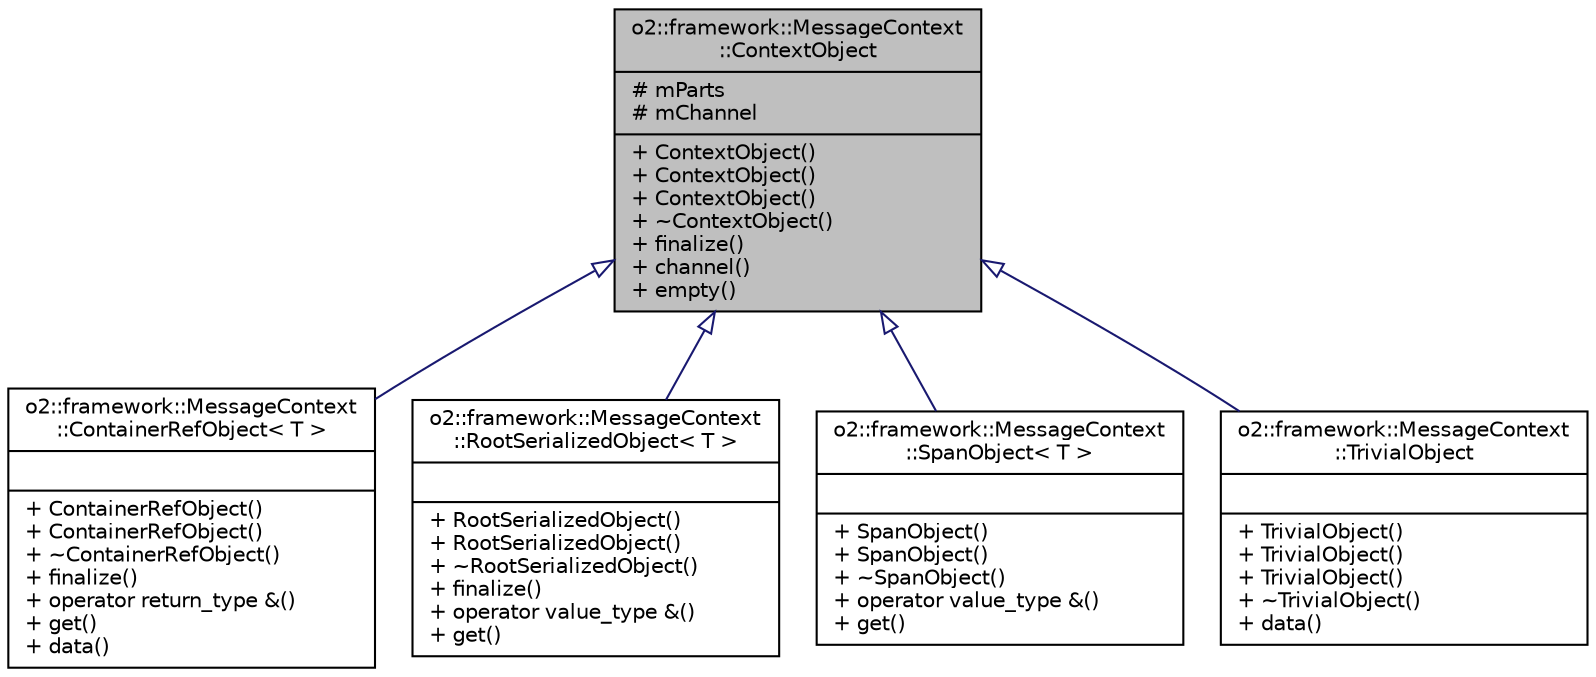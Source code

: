 digraph "o2::framework::MessageContext::ContextObject"
{
 // INTERACTIVE_SVG=YES
  bgcolor="transparent";
  edge [fontname="Helvetica",fontsize="10",labelfontname="Helvetica",labelfontsize="10"];
  node [fontname="Helvetica",fontsize="10",shape=record];
  Node1 [label="{o2::framework::MessageContext\l::ContextObject\n|# mParts\l# mChannel\l|+ ContextObject()\l+ ContextObject()\l+ ContextObject()\l+ ~ContextObject()\l+ finalize()\l+ channel()\l+ empty()\l}",height=0.2,width=0.4,color="black", fillcolor="grey75", style="filled", fontcolor="black"];
  Node1 -> Node2 [dir="back",color="midnightblue",fontsize="10",style="solid",arrowtail="onormal",fontname="Helvetica"];
  Node2 [label="{o2::framework::MessageContext\l::ContainerRefObject\< T \>\n||+ ContainerRefObject()\l+ ContainerRefObject()\l+ ~ContainerRefObject()\l+ finalize()\l+ operator return_type &()\l+ get()\l+ data()\l}",height=0.2,width=0.4,color="black",URL="$db/d7e/classo2_1_1framework_1_1MessageContext_1_1ContainerRefObject.html"];
  Node1 -> Node3 [dir="back",color="midnightblue",fontsize="10",style="solid",arrowtail="onormal",fontname="Helvetica"];
  Node3 [label="{o2::framework::MessageContext\l::RootSerializedObject\< T \>\n||+ RootSerializedObject()\l+ RootSerializedObject()\l+ ~RootSerializedObject()\l+ finalize()\l+ operator value_type &()\l+ get()\l}",height=0.2,width=0.4,color="black",URL="$d4/db0/classo2_1_1framework_1_1MessageContext_1_1RootSerializedObject.html"];
  Node1 -> Node4 [dir="back",color="midnightblue",fontsize="10",style="solid",arrowtail="onormal",fontname="Helvetica"];
  Node4 [label="{o2::framework::MessageContext\l::SpanObject\< T \>\n||+ SpanObject()\l+ SpanObject()\l+ ~SpanObject()\l+ operator value_type &()\l+ get()\l}",height=0.2,width=0.4,color="black",URL="$d7/df1/classo2_1_1framework_1_1MessageContext_1_1SpanObject.html"];
  Node1 -> Node5 [dir="back",color="midnightblue",fontsize="10",style="solid",arrowtail="onormal",fontname="Helvetica"];
  Node5 [label="{o2::framework::MessageContext\l::TrivialObject\n||+ TrivialObject()\l+ TrivialObject()\l+ TrivialObject()\l+ ~TrivialObject()\l+ data()\l}",height=0.2,width=0.4,color="black",URL="$d3/dfd/classo2_1_1framework_1_1MessageContext_1_1TrivialObject.html",tooltip="TrivialObject handles a message object. "];
}
